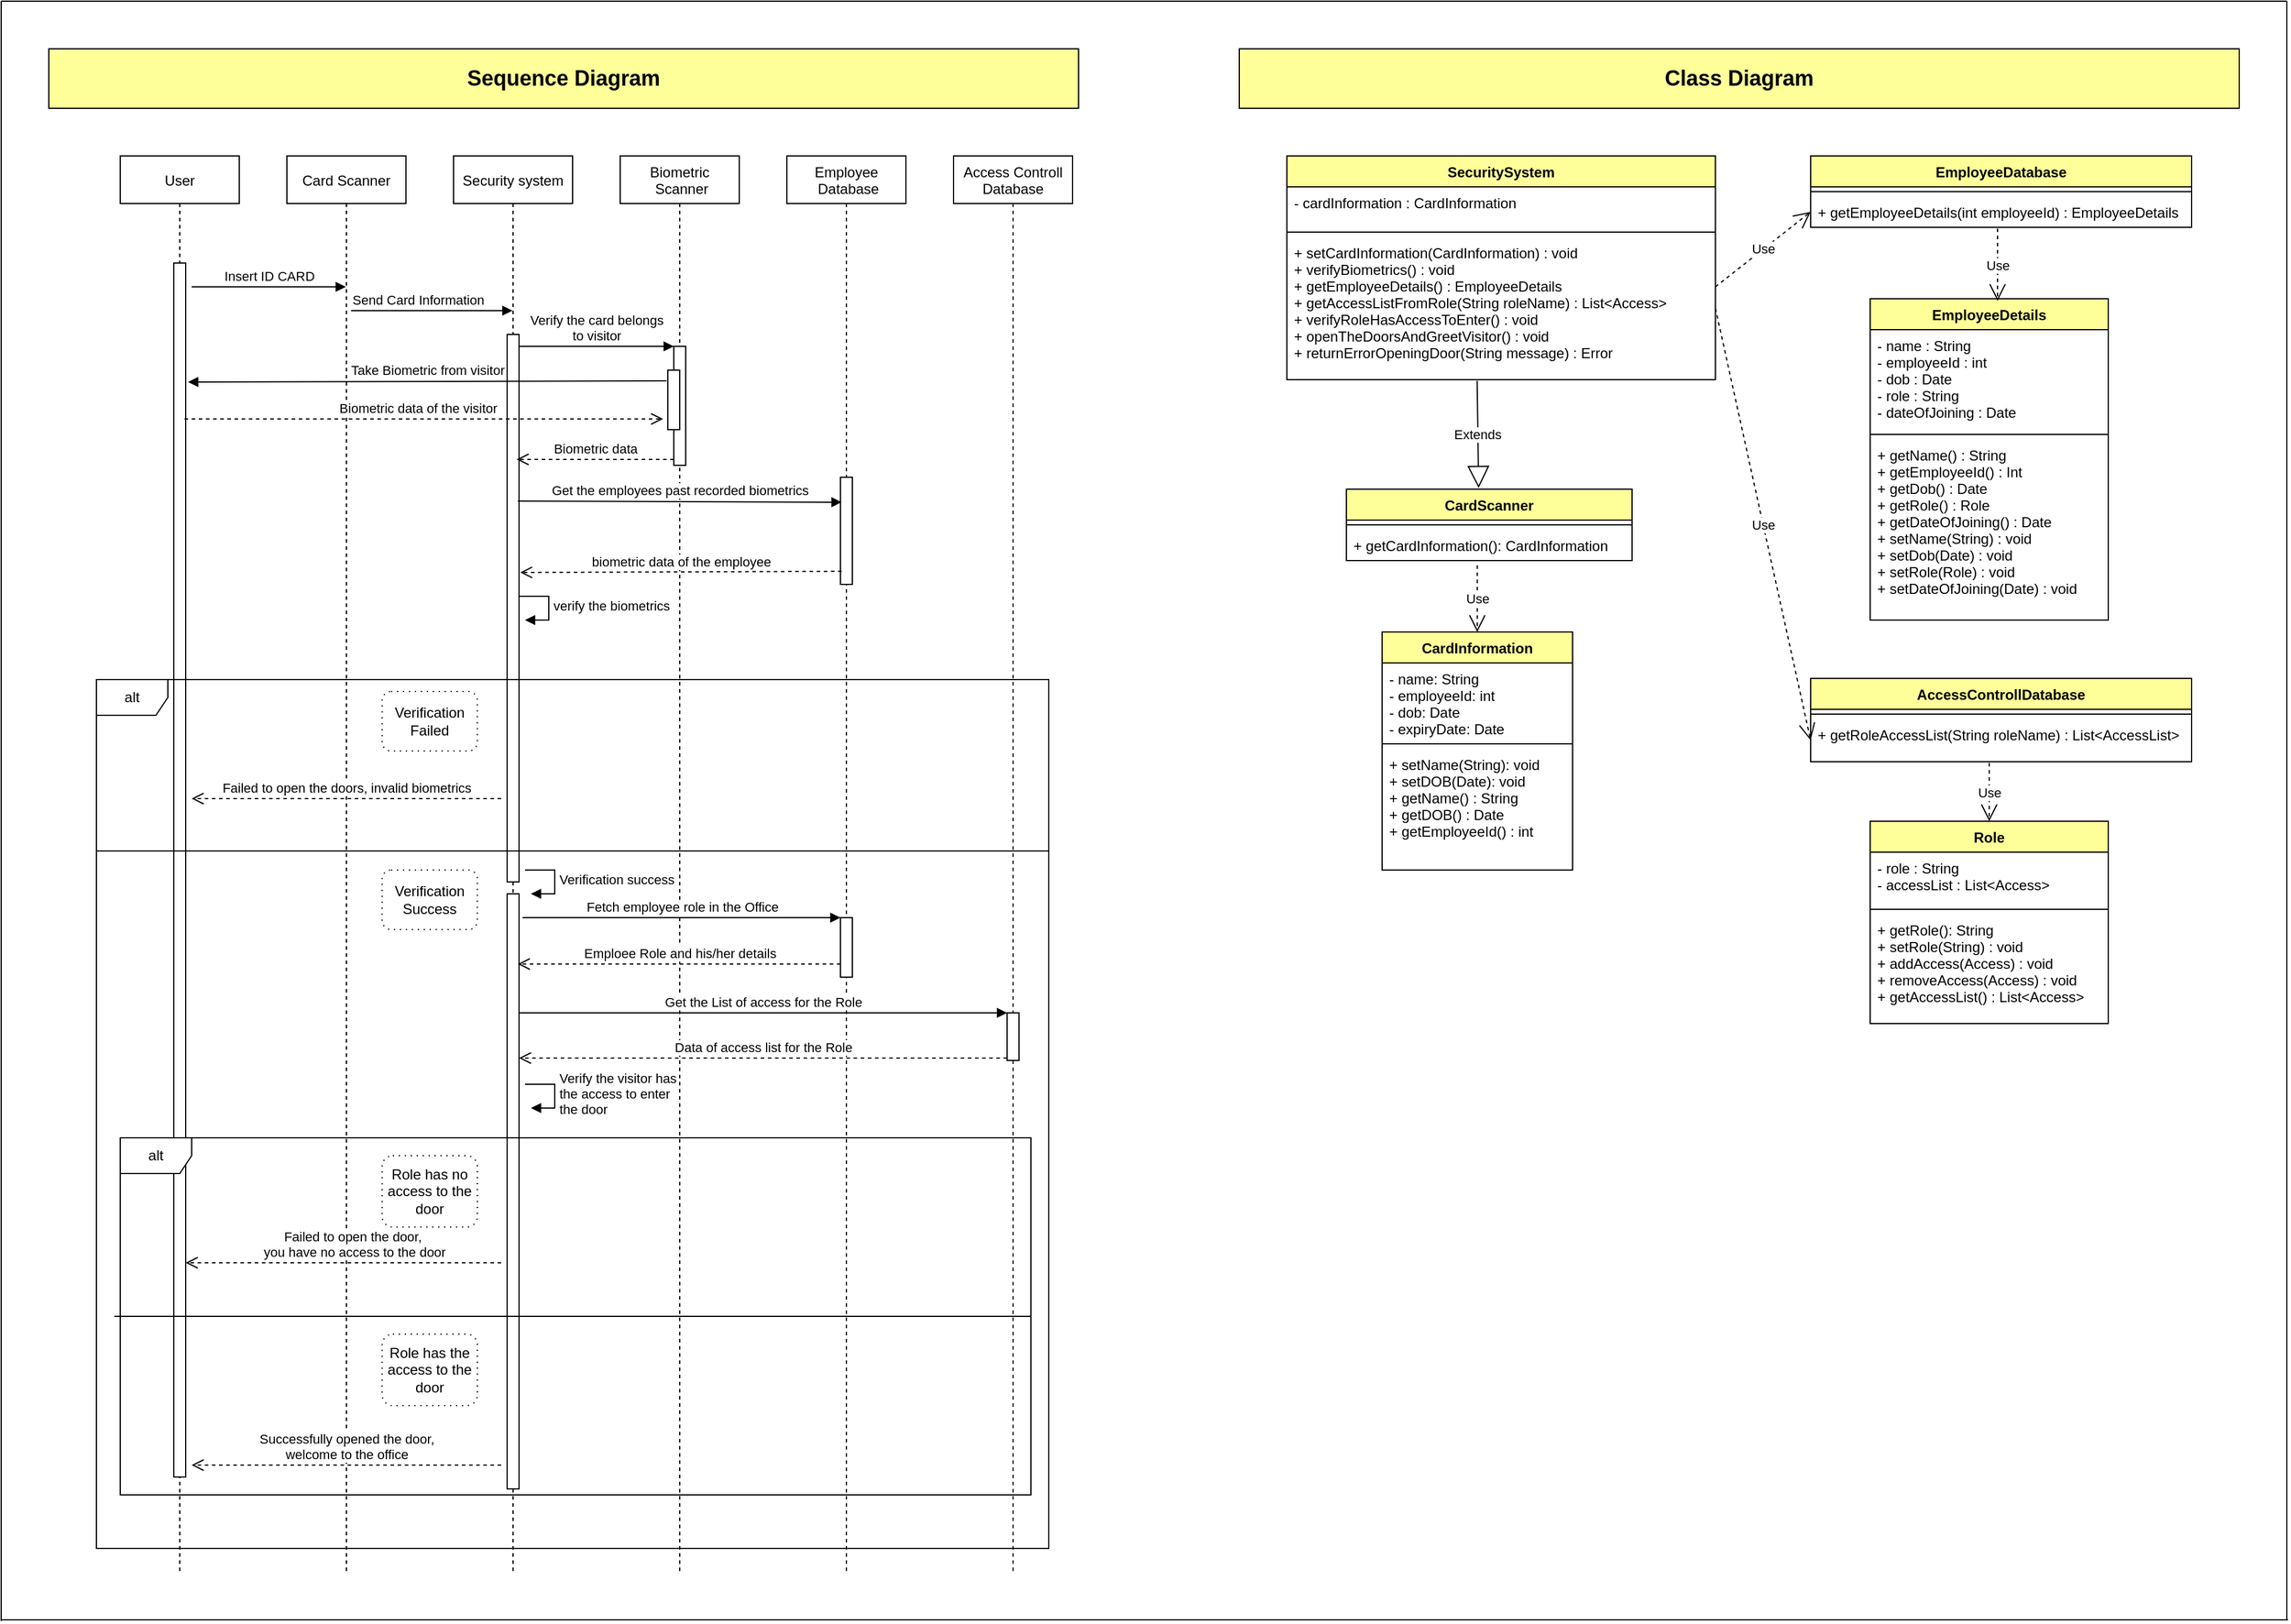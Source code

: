 <mxfile version="14.4.7" type="google"><diagram id="kgpKYQtTHZ0yAKxKKP6v" name="Page-1"><mxGraphModel dx="1821" dy="1200" grid="1" gridSize="10" guides="1" tooltips="1" connect="1" arrows="1" fold="1" page="0" pageScale="1" pageWidth="850" pageHeight="1100" math="0" shadow="0"><root><mxCell id="0"/><mxCell id="1" parent="0"/><mxCell id="3nuBFxr9cyL0pnOWT2aG-1" value="User" style="shape=umlLifeline;perimeter=lifelinePerimeter;container=1;collapsible=0;recursiveResize=0;rounded=0;shadow=0;strokeWidth=1;" parent="1" vertex="1"><mxGeometry x="60" y="50" width="100" height="1190" as="geometry"/></mxCell><mxCell id="x4X3IdK_zmiiS_4cvQeH-32" value="" style="html=1;points=[];perimeter=orthogonalPerimeter;" parent="3nuBFxr9cyL0pnOWT2aG-1" vertex="1"><mxGeometry x="45" y="90" width="10" height="1020" as="geometry"/></mxCell><mxCell id="x4X3IdK_zmiiS_4cvQeH-76" value="Insert ID CARD" style="html=1;verticalAlign=bottom;endArrow=block;" parent="3nuBFxr9cyL0pnOWT2aG-1" target="3nuBFxr9cyL0pnOWT2aG-5" edge="1"><mxGeometry width="80" relative="1" as="geometry"><mxPoint x="60" y="110" as="sourcePoint"/><mxPoint x="140" y="110" as="targetPoint"/></mxGeometry></mxCell><mxCell id="3nuBFxr9cyL0pnOWT2aG-5" value="Card Scanner" style="shape=umlLifeline;perimeter=lifelinePerimeter;container=1;collapsible=0;recursiveResize=0;rounded=0;shadow=0;strokeWidth=1;" parent="1" vertex="1"><mxGeometry x="200" y="50" width="100" height="1190" as="geometry"/></mxCell><mxCell id="x4X3IdK_zmiiS_4cvQeH-1" value="Security system" style="shape=umlLifeline;perimeter=lifelinePerimeter;container=1;collapsible=0;recursiveResize=0;rounded=0;shadow=0;strokeWidth=1;" parent="1" vertex="1"><mxGeometry x="340" y="50" width="100" height="1190" as="geometry"/></mxCell><mxCell id="x4X3IdK_zmiiS_4cvQeH-34" value="" style="html=1;points=[];perimeter=orthogonalPerimeter;" parent="x4X3IdK_zmiiS_4cvQeH-1" vertex="1"><mxGeometry x="45" y="150" width="10" height="460" as="geometry"/></mxCell><mxCell id="x4X3IdK_zmiiS_4cvQeH-6" value="Biometric&#10; Scanner" style="shape=umlLifeline;perimeter=lifelinePerimeter;container=1;collapsible=0;recursiveResize=0;rounded=0;shadow=0;strokeWidth=1;" parent="1" vertex="1"><mxGeometry x="480" y="50" width="100" height="1190" as="geometry"/></mxCell><mxCell id="x4X3IdK_zmiiS_4cvQeH-16" value="" style="html=1;points=[];perimeter=orthogonalPerimeter;" parent="x4X3IdK_zmiiS_4cvQeH-6" vertex="1"><mxGeometry x="45" y="160" width="10" height="100" as="geometry"/></mxCell><mxCell id="x4X3IdK_zmiiS_4cvQeH-8" value="Employee&#10; Database" style="shape=umlLifeline;perimeter=lifelinePerimeter;container=1;collapsible=0;recursiveResize=0;rounded=0;shadow=0;strokeWidth=1;" parent="1" vertex="1"><mxGeometry x="620" y="50" width="100" height="1190" as="geometry"/></mxCell><mxCell id="x4X3IdK_zmiiS_4cvQeH-40" value="" style="html=1;points=[];perimeter=orthogonalPerimeter;" parent="x4X3IdK_zmiiS_4cvQeH-8" vertex="1"><mxGeometry x="45" y="270" width="10" height="90" as="geometry"/></mxCell><mxCell id="x4X3IdK_zmiiS_4cvQeH-10" value="Access Controll&#10;Database" style="shape=umlLifeline;perimeter=lifelinePerimeter;container=1;collapsible=0;recursiveResize=0;rounded=0;shadow=0;strokeWidth=1;" parent="1" vertex="1"><mxGeometry x="760" y="50" width="100" height="1190" as="geometry"/></mxCell><mxCell id="x4X3IdK_zmiiS_4cvQeH-15" value="Send Card Information" style="html=1;verticalAlign=bottom;endArrow=block;" parent="1" target="x4X3IdK_zmiiS_4cvQeH-1" edge="1"><mxGeometry x="-0.173" width="80" relative="1" as="geometry"><mxPoint x="254" y="180" as="sourcePoint"/><mxPoint x="540" y="340" as="targetPoint"/><Array as="points"><mxPoint x="310" y="180"/></Array><mxPoint as="offset"/></mxGeometry></mxCell><mxCell id="x4X3IdK_zmiiS_4cvQeH-17" value="Verify the card belongs&lt;br&gt;to visitor" style="html=1;verticalAlign=bottom;endArrow=block;entryX=0;entryY=0;" parent="1" target="x4X3IdK_zmiiS_4cvQeH-16" edge="1"><mxGeometry relative="1" as="geometry"><mxPoint x="395" y="210" as="sourcePoint"/></mxGeometry></mxCell><mxCell id="x4X3IdK_zmiiS_4cvQeH-18" value="Biometric data" style="html=1;verticalAlign=bottom;endArrow=open;dashed=1;endSize=8;exitX=0;exitY=0.95;" parent="1" source="x4X3IdK_zmiiS_4cvQeH-16" edge="1"><mxGeometry relative="1" as="geometry"><mxPoint x="393" y="305" as="targetPoint"/></mxGeometry></mxCell><mxCell id="x4X3IdK_zmiiS_4cvQeH-19" value="" style="html=1;points=[];perimeter=orthogonalPerimeter;" parent="1" vertex="1"><mxGeometry x="520" y="230" width="10" height="50" as="geometry"/></mxCell><mxCell id="x4X3IdK_zmiiS_4cvQeH-20" value="Take Biometric from visitor" style="html=1;verticalAlign=bottom;endArrow=block;exitX=-0.1;exitY=0.18;exitDx=0;exitDy=0;exitPerimeter=0;" parent="1" source="x4X3IdK_zmiiS_4cvQeH-19" edge="1"><mxGeometry width="80" relative="1" as="geometry"><mxPoint x="517" y="240" as="sourcePoint"/><mxPoint x="117" y="240" as="targetPoint"/></mxGeometry></mxCell><mxCell id="x4X3IdK_zmiiS_4cvQeH-22" value="Biometric data of the visitor" style="html=1;verticalAlign=bottom;endArrow=open;dashed=1;endSize=8;" parent="1" edge="1"><mxGeometry x="-0.025" relative="1" as="geometry"><mxPoint x="114" y="271" as="sourcePoint"/><mxPoint x="516" y="271" as="targetPoint"/><mxPoint as="offset"/></mxGeometry></mxCell><mxCell id="x4X3IdK_zmiiS_4cvQeH-25" value="alt" style="shape=umlFrame;whiteSpace=wrap;html=1;" parent="1" vertex="1"><mxGeometry x="40" y="490" width="800" height="730" as="geometry"/></mxCell><mxCell id="x4X3IdK_zmiiS_4cvQeH-29" value="" style="line;strokeWidth=1;fillColor=none;align=left;verticalAlign=middle;spacingTop=-1;spacingLeft=3;spacingRight=3;rotatable=0;labelPosition=right;points=[];portConstraint=eastwest;" parent="1" vertex="1"><mxGeometry x="40" y="630" width="800" height="8" as="geometry"/></mxCell><mxCell id="x4X3IdK_zmiiS_4cvQeH-41" value="Get the employees past recorded biometrics" style="html=1;verticalAlign=bottom;endArrow=block;entryX=0.1;entryY=0.233;entryDx=0;entryDy=0;entryPerimeter=0;" parent="1" target="x4X3IdK_zmiiS_4cvQeH-40" edge="1"><mxGeometry relative="1" as="geometry"><mxPoint x="394" y="340" as="sourcePoint"/><mxPoint x="660" y="340" as="targetPoint"/></mxGeometry></mxCell><mxCell id="x4X3IdK_zmiiS_4cvQeH-42" value="biometric data of the employee" style="html=1;verticalAlign=bottom;endArrow=open;dashed=1;endSize=8;exitX=0.1;exitY=0.878;exitDx=0;exitDy=0;exitPerimeter=0;" parent="1" source="x4X3IdK_zmiiS_4cvQeH-40" edge="1"><mxGeometry relative="1" as="geometry"><mxPoint x="396" y="400" as="targetPoint"/></mxGeometry></mxCell><mxCell id="x4X3IdK_zmiiS_4cvQeH-46" value="verify the biometrics" style="edgeStyle=orthogonalEdgeStyle;html=1;align=left;spacingLeft=2;endArrow=block;rounded=0;entryX=1;entryY=0;" parent="1" edge="1"><mxGeometry relative="1" as="geometry"><mxPoint x="395" y="420" as="sourcePoint"/><Array as="points"><mxPoint x="420" y="420"/></Array><mxPoint x="400" y="440" as="targetPoint"/></mxGeometry></mxCell><mxCell id="x4X3IdK_zmiiS_4cvQeH-48" value="Failed to open the doors, invalid biometrics" style="html=1;verticalAlign=bottom;endArrow=open;dashed=1;endSize=8;" parent="1" edge="1"><mxGeometry relative="1" as="geometry"><mxPoint x="380" y="590" as="sourcePoint"/><mxPoint x="120" y="590" as="targetPoint"/></mxGeometry></mxCell><mxCell id="x4X3IdK_zmiiS_4cvQeH-55" value="" style="html=1;points=[];perimeter=orthogonalPerimeter;" parent="1" vertex="1"><mxGeometry x="665" y="690" width="10" height="50" as="geometry"/></mxCell><mxCell id="x4X3IdK_zmiiS_4cvQeH-56" value="Fetch employee role in the Office" style="html=1;verticalAlign=bottom;endArrow=block;entryX=0;entryY=0;" parent="1" target="x4X3IdK_zmiiS_4cvQeH-55" edge="1"><mxGeometry relative="1" as="geometry"><mxPoint x="398" y="690" as="sourcePoint"/></mxGeometry></mxCell><mxCell id="x4X3IdK_zmiiS_4cvQeH-61" value="" style="html=1;points=[];perimeter=orthogonalPerimeter;" parent="1" vertex="1"><mxGeometry x="385" y="670" width="10" height="500" as="geometry"/></mxCell><mxCell id="x4X3IdK_zmiiS_4cvQeH-62" value="Emploee Role and his/her details" style="html=1;verticalAlign=bottom;endArrow=open;dashed=1;endSize=8;exitX=0;exitY=0.78;exitDx=0;exitDy=0;exitPerimeter=0;" parent="1" source="x4X3IdK_zmiiS_4cvQeH-55" edge="1"><mxGeometry relative="1" as="geometry"><mxPoint x="480" y="730" as="sourcePoint"/><mxPoint x="394" y="729" as="targetPoint"/></mxGeometry></mxCell><mxCell id="x4X3IdK_zmiiS_4cvQeH-63" value="" style="html=1;points=[];perimeter=orthogonalPerimeter;" parent="1" vertex="1"><mxGeometry x="805" y="770" width="10" height="40" as="geometry"/></mxCell><mxCell id="x4X3IdK_zmiiS_4cvQeH-64" value="Get the List of access for the Role" style="html=1;verticalAlign=bottom;endArrow=block;entryX=0;entryY=0;" parent="1" source="x4X3IdK_zmiiS_4cvQeH-61" target="x4X3IdK_zmiiS_4cvQeH-63" edge="1"><mxGeometry relative="1" as="geometry"><mxPoint x="735" y="750" as="sourcePoint"/></mxGeometry></mxCell><mxCell id="x4X3IdK_zmiiS_4cvQeH-65" value="Data of access list for the Role" style="html=1;verticalAlign=bottom;endArrow=open;dashed=1;endSize=8;exitX=0;exitY=0.95;" parent="1" source="x4X3IdK_zmiiS_4cvQeH-63" target="x4X3IdK_zmiiS_4cvQeH-61" edge="1"><mxGeometry relative="1" as="geometry"><mxPoint x="735" y="826" as="targetPoint"/></mxGeometry></mxCell><mxCell id="x4X3IdK_zmiiS_4cvQeH-67" value="Verify the visitor has&lt;br&gt;the access to enter&amp;nbsp;&lt;br&gt;the door" style="edgeStyle=orthogonalEdgeStyle;html=1;align=left;spacingLeft=2;endArrow=block;rounded=0;entryX=1;entryY=0;" parent="1" edge="1"><mxGeometry relative="1" as="geometry"><mxPoint x="400" y="830" as="sourcePoint"/><Array as="points"><mxPoint x="425" y="830"/></Array><mxPoint x="405" y="850" as="targetPoint"/></mxGeometry></mxCell><mxCell id="x4X3IdK_zmiiS_4cvQeH-68" value="alt" style="shape=umlFrame;whiteSpace=wrap;html=1;" parent="1" vertex="1"><mxGeometry x="60" y="875" width="765" height="300" as="geometry"/></mxCell><mxCell id="x4X3IdK_zmiiS_4cvQeH-70" value="" style="line;strokeWidth=1;fillColor=none;align=left;verticalAlign=middle;spacingTop=-1;spacingLeft=3;spacingRight=3;rotatable=0;labelPosition=right;points=[];portConstraint=eastwest;" parent="1" vertex="1"><mxGeometry x="55" y="1021" width="770" height="8" as="geometry"/></mxCell><mxCell id="x4X3IdK_zmiiS_4cvQeH-72" value="Failed to open the door,&lt;br&gt;&amp;nbsp;you have no access to the door" style="html=1;verticalAlign=bottom;endArrow=open;dashed=1;endSize=8;" parent="1" edge="1"><mxGeometry x="-0.054" relative="1" as="geometry"><mxPoint x="380" y="980" as="sourcePoint"/><mxPoint x="115" y="980" as="targetPoint"/><mxPoint as="offset"/></mxGeometry></mxCell><mxCell id="x4X3IdK_zmiiS_4cvQeH-75" value="Successfully opened the door, &lt;br&gt;welcome to the office" style="html=1;verticalAlign=bottom;endArrow=open;dashed=1;endSize=8;" parent="1" edge="1"><mxGeometry relative="1" as="geometry"><mxPoint x="380" y="1150" as="sourcePoint"/><mxPoint x="120" y="1150" as="targetPoint"/></mxGeometry></mxCell><mxCell id="x4X3IdK_zmiiS_4cvQeH-81" value="Verification success" style="edgeStyle=orthogonalEdgeStyle;html=1;align=left;spacingLeft=2;endArrow=block;rounded=0;entryX=1;entryY=0;" parent="1" edge="1"><mxGeometry relative="1" as="geometry"><mxPoint x="400" y="650" as="sourcePoint"/><Array as="points"><mxPoint x="425" y="650"/></Array><mxPoint x="405" y="670" as="targetPoint"/></mxGeometry></mxCell><mxCell id="17O21ZxpjplKEOHGascT-3" value="Verification&lt;br&gt;Success" style="shape=ext;rounded=1;html=1;whiteSpace=wrap;dashed=1;dashPattern=1 4;" parent="1" vertex="1"><mxGeometry x="280" y="650" width="80" height="50" as="geometry"/></mxCell><mxCell id="17O21ZxpjplKEOHGascT-4" value="Verification&lt;br&gt;Failed" style="shape=ext;rounded=1;html=1;whiteSpace=wrap;dashed=1;dashPattern=1 4;" parent="1" vertex="1"><mxGeometry x="280" y="500" width="80" height="50" as="geometry"/></mxCell><mxCell id="17O21ZxpjplKEOHGascT-5" value="Role has no access to the door" style="shape=ext;rounded=1;html=1;whiteSpace=wrap;dashed=1;dashPattern=1 4;" parent="1" vertex="1"><mxGeometry x="280" y="890" width="80" height="60" as="geometry"/></mxCell><mxCell id="17O21ZxpjplKEOHGascT-6" value="Role has the access to the door" style="shape=ext;rounded=1;html=1;whiteSpace=wrap;dashed=1;dashPattern=1 4;" parent="1" vertex="1"><mxGeometry x="280" y="1040" width="80" height="60" as="geometry"/></mxCell><mxCell id="iav-1qCf9ZxW85YVKjsA-1" value="&lt;b&gt;&lt;font style=&quot;font-size: 18px&quot;&gt;Sequence Diagram&lt;/font&gt;&lt;/b&gt;" style="text;html=1;strokeColor=#000000;fillColor=#FFFF99;align=center;verticalAlign=middle;whiteSpace=wrap;rounded=0;" parent="1" vertex="1"><mxGeometry y="-40" width="865" height="50" as="geometry"/></mxCell><mxCell id="iav-1qCf9ZxW85YVKjsA-2" value="&lt;b&gt;&lt;font style=&quot;font-size: 18px&quot;&gt;Class Diagram&lt;/font&gt;&lt;/b&gt;" style="text;html=1;strokeColor=#000000;fillColor=#FFFF99;align=center;verticalAlign=middle;whiteSpace=wrap;rounded=0;" parent="1" vertex="1"><mxGeometry x="1000" y="-40" width="840" height="50" as="geometry"/></mxCell><mxCell id="iav-1qCf9ZxW85YVKjsA-3" value="CardScanner" style="swimlane;fontStyle=1;align=center;verticalAlign=top;childLayout=stackLayout;horizontal=1;startSize=26;horizontalStack=0;resizeParent=1;resizeParentMax=0;resizeLast=0;collapsible=1;marginBottom=0;strokeColor=#000000;fillColor=#FFFF99;" parent="1" vertex="1"><mxGeometry x="1090" y="330" width="240" height="60" as="geometry"/></mxCell><mxCell id="iav-1qCf9ZxW85YVKjsA-5" value="" style="line;strokeWidth=1;fillColor=none;align=left;verticalAlign=middle;spacingTop=-1;spacingLeft=3;spacingRight=3;rotatable=0;labelPosition=right;points=[];portConstraint=eastwest;" parent="iav-1qCf9ZxW85YVKjsA-3" vertex="1"><mxGeometry y="26" width="240" height="8" as="geometry"/></mxCell><mxCell id="iav-1qCf9ZxW85YVKjsA-6" value="+ getCardInformation(): CardInformation" style="text;strokeColor=none;fillColor=none;align=left;verticalAlign=top;spacingLeft=4;spacingRight=4;overflow=hidden;rotatable=0;points=[[0,0.5],[1,0.5]];portConstraint=eastwest;" parent="iav-1qCf9ZxW85YVKjsA-3" vertex="1"><mxGeometry y="34" width="240" height="26" as="geometry"/></mxCell><mxCell id="iav-1qCf9ZxW85YVKjsA-7" value="CardInformation" style="swimlane;fontStyle=1;align=center;verticalAlign=top;childLayout=stackLayout;horizontal=1;startSize=26;horizontalStack=0;resizeParent=1;resizeParentMax=0;resizeLast=0;collapsible=1;marginBottom=0;strokeColor=#000000;fillColor=#FFFF99;" parent="1" vertex="1"><mxGeometry x="1120" y="450" width="160" height="200" as="geometry"/></mxCell><mxCell id="iav-1qCf9ZxW85YVKjsA-8" value="- name: String&#10;- employeeId: int&#10;- dob: Date&#10;- expiryDate: Date" style="text;strokeColor=none;fillColor=none;align=left;verticalAlign=top;spacingLeft=4;spacingRight=4;overflow=hidden;rotatable=0;points=[[0,0.5],[1,0.5]];portConstraint=eastwest;" parent="iav-1qCf9ZxW85YVKjsA-7" vertex="1"><mxGeometry y="26" width="160" height="64" as="geometry"/></mxCell><mxCell id="iav-1qCf9ZxW85YVKjsA-9" value="" style="line;strokeWidth=1;fillColor=none;align=left;verticalAlign=middle;spacingTop=-1;spacingLeft=3;spacingRight=3;rotatable=0;labelPosition=right;points=[];portConstraint=eastwest;" parent="iav-1qCf9ZxW85YVKjsA-7" vertex="1"><mxGeometry y="90" width="160" height="8" as="geometry"/></mxCell><mxCell id="iav-1qCf9ZxW85YVKjsA-10" value="+ setName(String): void&#10;+ setDOB(Date): void&#10;+ getName() : String&#10;+ getDOB() : Date&#10;+ getEmployeeId() : int" style="text;strokeColor=none;fillColor=none;align=left;verticalAlign=top;spacingLeft=4;spacingRight=4;overflow=hidden;rotatable=0;points=[[0,0.5],[1,0.5]];portConstraint=eastwest;" parent="iav-1qCf9ZxW85YVKjsA-7" vertex="1"><mxGeometry y="98" width="160" height="102" as="geometry"/></mxCell><mxCell id="iav-1qCf9ZxW85YVKjsA-11" value="EmployeeDetails" style="swimlane;fontStyle=1;align=center;verticalAlign=top;childLayout=stackLayout;horizontal=1;startSize=26;horizontalStack=0;resizeParent=1;resizeParentMax=0;resizeLast=0;collapsible=1;marginBottom=0;strokeColor=#000000;fillColor=#FFFF99;" parent="1" vertex="1"><mxGeometry x="1530" y="170" width="200" height="270" as="geometry"/></mxCell><mxCell id="iav-1qCf9ZxW85YVKjsA-12" value="- name : String&#10;- employeeId : int&#10;- dob : Date&#10;- role : String&#10;- dateOfJoining : Date" style="text;strokeColor=none;fillColor=none;align=left;verticalAlign=top;spacingLeft=4;spacingRight=4;overflow=hidden;rotatable=0;points=[[0,0.5],[1,0.5]];portConstraint=eastwest;" parent="iav-1qCf9ZxW85YVKjsA-11" vertex="1"><mxGeometry y="26" width="200" height="84" as="geometry"/></mxCell><mxCell id="iav-1qCf9ZxW85YVKjsA-13" value="" style="line;strokeWidth=1;fillColor=none;align=left;verticalAlign=middle;spacingTop=-1;spacingLeft=3;spacingRight=3;rotatable=0;labelPosition=right;points=[];portConstraint=eastwest;" parent="iav-1qCf9ZxW85YVKjsA-11" vertex="1"><mxGeometry y="110" width="200" height="8" as="geometry"/></mxCell><mxCell id="iav-1qCf9ZxW85YVKjsA-14" value="+ getName() : String&#10;+ getEmployeeId() : Int&#10;+ getDob() : Date&#10;+ getRole() : Role&#10;+ getDateOfJoining() : Date&#10;+ setName(String) : void&#10;+ setDob(Date) : void&#10;+ setRole(Role) : void&#10;+ setDateOfJoining(Date) : void" style="text;strokeColor=none;fillColor=none;align=left;verticalAlign=top;spacingLeft=4;spacingRight=4;overflow=hidden;rotatable=0;points=[[0,0.5],[1,0.5]];portConstraint=eastwest;" parent="iav-1qCf9ZxW85YVKjsA-11" vertex="1"><mxGeometry y="118" width="200" height="152" as="geometry"/></mxCell><mxCell id="iav-1qCf9ZxW85YVKjsA-15" value="Role" style="swimlane;fontStyle=1;align=center;verticalAlign=top;childLayout=stackLayout;horizontal=1;startSize=26;horizontalStack=0;resizeParent=1;resizeParentMax=0;resizeLast=0;collapsible=1;marginBottom=0;strokeColor=#000000;fillColor=#FFFF99;" parent="1" vertex="1"><mxGeometry x="1530" y="609" width="200" height="170" as="geometry"/></mxCell><mxCell id="iav-1qCf9ZxW85YVKjsA-16" value="- role : String&#10;- accessList : List&lt;Access&gt;" style="text;strokeColor=none;fillColor=none;align=left;verticalAlign=top;spacingLeft=4;spacingRight=4;overflow=hidden;rotatable=0;points=[[0,0.5],[1,0.5]];portConstraint=eastwest;" parent="iav-1qCf9ZxW85YVKjsA-15" vertex="1"><mxGeometry y="26" width="200" height="44" as="geometry"/></mxCell><mxCell id="iav-1qCf9ZxW85YVKjsA-17" value="" style="line;strokeWidth=1;fillColor=none;align=left;verticalAlign=middle;spacingTop=-1;spacingLeft=3;spacingRight=3;rotatable=0;labelPosition=right;points=[];portConstraint=eastwest;" parent="iav-1qCf9ZxW85YVKjsA-15" vertex="1"><mxGeometry y="70" width="200" height="8" as="geometry"/></mxCell><mxCell id="iav-1qCf9ZxW85YVKjsA-18" value="+ getRole(): String&#10;+ setRole(String) : void&#10;+ addAccess(Access) : void&#10;+ removeAccess(Access) : void&#10;+ getAccessList() : List&lt;Access&gt;" style="text;strokeColor=none;fillColor=none;align=left;verticalAlign=top;spacingLeft=4;spacingRight=4;overflow=hidden;rotatable=0;points=[[0,0.5],[1,0.5]];portConstraint=eastwest;" parent="iav-1qCf9ZxW85YVKjsA-15" vertex="1"><mxGeometry y="78" width="200" height="92" as="geometry"/></mxCell><mxCell id="iav-1qCf9ZxW85YVKjsA-19" value="SecuritySystem" style="swimlane;fontStyle=1;align=center;verticalAlign=top;childLayout=stackLayout;horizontal=1;startSize=26;horizontalStack=0;resizeParent=1;resizeParentMax=0;resizeLast=0;collapsible=1;marginBottom=0;strokeColor=#000000;fillColor=#FFFF99;" parent="1" vertex="1"><mxGeometry x="1040" y="50" width="360" height="188" as="geometry"/></mxCell><mxCell id="iav-1qCf9ZxW85YVKjsA-20" value="- cardInformation : CardInformation" style="text;strokeColor=none;fillColor=none;align=left;verticalAlign=top;spacingLeft=4;spacingRight=4;overflow=hidden;rotatable=0;points=[[0,0.5],[1,0.5]];portConstraint=eastwest;" parent="iav-1qCf9ZxW85YVKjsA-19" vertex="1"><mxGeometry y="26" width="360" height="34" as="geometry"/></mxCell><mxCell id="iav-1qCf9ZxW85YVKjsA-21" value="" style="line;strokeWidth=1;fillColor=none;align=left;verticalAlign=middle;spacingTop=-1;spacingLeft=3;spacingRight=3;rotatable=0;labelPosition=right;points=[];portConstraint=eastwest;" parent="iav-1qCf9ZxW85YVKjsA-19" vertex="1"><mxGeometry y="60" width="360" height="8" as="geometry"/></mxCell><mxCell id="iav-1qCf9ZxW85YVKjsA-22" value="+ setCardInformation(CardInformation) : void&#10;+ verifyBiometrics() : void&#10;+ getEmployeeDetails() : EmployeeDetails&#10;+ getAccessListFromRole(String roleName) : List&lt;Access&gt;&#10;+ verifyRoleHasAccessToEnter() : void&#10;+ openTheDoorsAndGreetVisitor() : void &#10;+ returnErrorOpeningDoor(String message) : Error" style="text;strokeColor=none;fillColor=none;align=left;verticalAlign=top;spacingLeft=4;spacingRight=4;overflow=hidden;rotatable=0;points=[[0,0.5],[1,0.5]];portConstraint=eastwest;" parent="iav-1qCf9ZxW85YVKjsA-19" vertex="1"><mxGeometry y="68" width="360" height="120" as="geometry"/></mxCell><mxCell id="iav-1qCf9ZxW85YVKjsA-27" value="AccessControllDatabase" style="swimlane;fontStyle=1;align=center;verticalAlign=top;childLayout=stackLayout;horizontal=1;startSize=26;horizontalStack=0;resizeParent=1;resizeParentMax=0;resizeLast=0;collapsible=1;marginBottom=0;strokeColor=#000000;fillColor=#FFFF99;" parent="1" vertex="1"><mxGeometry x="1480" y="489" width="320" height="70" as="geometry"/></mxCell><mxCell id="iav-1qCf9ZxW85YVKjsA-29" value="" style="line;strokeWidth=1;fillColor=none;align=left;verticalAlign=middle;spacingTop=-1;spacingLeft=3;spacingRight=3;rotatable=0;labelPosition=right;points=[];portConstraint=eastwest;" parent="iav-1qCf9ZxW85YVKjsA-27" vertex="1"><mxGeometry y="26" width="320" height="8" as="geometry"/></mxCell><mxCell id="iav-1qCf9ZxW85YVKjsA-30" value="+ getRoleAccessList(String roleName) : List&lt;AccessList&gt;       " style="text;strokeColor=none;fillColor=none;align=left;verticalAlign=top;spacingLeft=4;spacingRight=4;overflow=hidden;rotatable=0;points=[[0,0.5],[1,0.5]];portConstraint=eastwest;" parent="iav-1qCf9ZxW85YVKjsA-27" vertex="1"><mxGeometry y="34" width="320" height="36" as="geometry"/></mxCell><mxCell id="iav-1qCf9ZxW85YVKjsA-31" value="EmployeeDatabase" style="swimlane;fontStyle=1;align=center;verticalAlign=top;childLayout=stackLayout;horizontal=1;startSize=26;horizontalStack=0;resizeParent=1;resizeParentMax=0;resizeLast=0;collapsible=1;marginBottom=0;strokeColor=#000000;fillColor=#FFFF99;" parent="1" vertex="1"><mxGeometry x="1480" y="50" width="320" height="60" as="geometry"/></mxCell><mxCell id="iav-1qCf9ZxW85YVKjsA-33" value="" style="line;strokeWidth=1;fillColor=none;align=left;verticalAlign=middle;spacingTop=-1;spacingLeft=3;spacingRight=3;rotatable=0;labelPosition=right;points=[];portConstraint=eastwest;" parent="iav-1qCf9ZxW85YVKjsA-31" vertex="1"><mxGeometry y="26" width="320" height="8" as="geometry"/></mxCell><mxCell id="iav-1qCf9ZxW85YVKjsA-34" value="+ getEmployeeDetails(int employeeId) : EmployeeDetails" style="text;strokeColor=none;fillColor=none;align=left;verticalAlign=top;spacingLeft=4;spacingRight=4;overflow=hidden;rotatable=0;points=[[0,0.5],[1,0.5]];portConstraint=eastwest;" parent="iav-1qCf9ZxW85YVKjsA-31" vertex="1"><mxGeometry y="34" width="320" height="26" as="geometry"/></mxCell><mxCell id="iav-1qCf9ZxW85YVKjsA-35" value="Use" style="endArrow=open;endSize=12;dashed=1;html=1;exitX=0.458;exitY=1.154;exitDx=0;exitDy=0;exitPerimeter=0;" parent="1" source="iav-1qCf9ZxW85YVKjsA-6" target="iav-1qCf9ZxW85YVKjsA-7" edge="1"><mxGeometry width="160" relative="1" as="geometry"><mxPoint x="910" y="440" as="sourcePoint"/><mxPoint x="1070" y="440" as="targetPoint"/></mxGeometry></mxCell><mxCell id="iav-1qCf9ZxW85YVKjsA-36" value="Use" style="endArrow=open;endSize=12;dashed=1;html=1;entryX=0.535;entryY=0.007;entryDx=0;entryDy=0;entryPerimeter=0;" parent="1" target="iav-1qCf9ZxW85YVKjsA-11" edge="1"><mxGeometry width="160" relative="1" as="geometry"><mxPoint x="1637" y="111" as="sourcePoint"/><mxPoint x="1490" y="330" as="targetPoint"/></mxGeometry></mxCell><mxCell id="iav-1qCf9ZxW85YVKjsA-37" value="Use" style="endArrow=open;endSize=12;dashed=1;html=1;entryX=0.5;entryY=0;entryDx=0;entryDy=0;" parent="1" target="iav-1qCf9ZxW85YVKjsA-15" edge="1"><mxGeometry width="160" relative="1" as="geometry"><mxPoint x="1630" y="560" as="sourcePoint"/><mxPoint x="2040" y="589" as="targetPoint"/></mxGeometry></mxCell><mxCell id="iav-1qCf9ZxW85YVKjsA-38" value="Extends" style="endArrow=block;endSize=16;endFill=0;html=1;exitX=0.444;exitY=1.008;exitDx=0;exitDy=0;exitPerimeter=0;entryX=0.463;entryY=-0.017;entryDx=0;entryDy=0;entryPerimeter=0;" parent="1" source="iav-1qCf9ZxW85YVKjsA-22" target="iav-1qCf9ZxW85YVKjsA-3" edge="1"><mxGeometry width="160" relative="1" as="geometry"><mxPoint x="940" y="310" as="sourcePoint"/><mxPoint x="1200" y="320" as="targetPoint"/></mxGeometry></mxCell><mxCell id="iav-1qCf9ZxW85YVKjsA-39" value="Use" style="endArrow=open;endSize=12;dashed=1;html=1;exitX=1;exitY=0.5;exitDx=0;exitDy=0;entryX=0;entryY=0.5;entryDx=0;entryDy=0;" parent="1" source="iav-1qCf9ZxW85YVKjsA-22" target="iav-1qCf9ZxW85YVKjsA-30" edge="1"><mxGeometry width="160" relative="1" as="geometry"><mxPoint x="1340" y="280" as="sourcePoint"/><mxPoint x="1500" y="280" as="targetPoint"/></mxGeometry></mxCell><mxCell id="iav-1qCf9ZxW85YVKjsA-40" value="Use" style="endArrow=open;endSize=12;dashed=1;html=1;entryX=0;entryY=0.5;entryDx=0;entryDy=0;" parent="1" target="iav-1qCf9ZxW85YVKjsA-34" edge="1"><mxGeometry width="160" relative="1" as="geometry"><mxPoint x="1400" y="160" as="sourcePoint"/><mxPoint x="1560" y="160" as="targetPoint"/></mxGeometry></mxCell><mxCell id="monsx1br3CP0TJjv0JnR-3" value="" style="endArrow=none;html=1;" edge="1" parent="1"><mxGeometry width="50" height="50" relative="1" as="geometry"><mxPoint x="-40" y="-80" as="sourcePoint"/><mxPoint x="1880" y="-80" as="targetPoint"/></mxGeometry></mxCell><mxCell id="monsx1br3CP0TJjv0JnR-4" value="" style="endArrow=none;html=1;" edge="1" parent="1"><mxGeometry width="50" height="50" relative="1" as="geometry"><mxPoint x="1880" y="-80" as="sourcePoint"/><mxPoint x="1880" y="1280" as="targetPoint"/></mxGeometry></mxCell><mxCell id="monsx1br3CP0TJjv0JnR-5" value="" style="endArrow=none;html=1;" edge="1" parent="1"><mxGeometry width="50" height="50" relative="1" as="geometry"><mxPoint x="-40" y="1281" as="sourcePoint"/><mxPoint x="-40" y="-80" as="targetPoint"/></mxGeometry></mxCell><mxCell id="monsx1br3CP0TJjv0JnR-6" value="" style="endArrow=none;html=1;" edge="1" parent="1"><mxGeometry width="50" height="50" relative="1" as="geometry"><mxPoint x="-40" y="1280" as="sourcePoint"/><mxPoint x="1881" y="1280" as="targetPoint"/></mxGeometry></mxCell></root></mxGraphModel></diagram></mxfile>